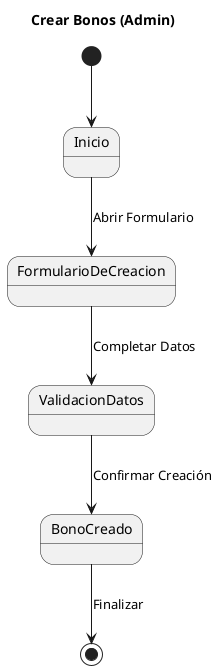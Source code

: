 @startuml
title Crear Bonos (Admin)

[*] --> Inicio
Inicio --> FormularioDeCreacion : Abrir Formulario
FormularioDeCreacion --> ValidacionDatos : Completar Datos
ValidacionDatos --> BonoCreado : Confirmar Creación
BonoCreado --> [*] : Finalizar

@enduml
